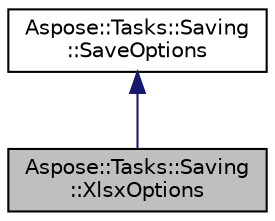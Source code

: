 digraph "Aspose::Tasks::Saving::XlsxOptions"
{
 // LATEX_PDF_SIZE
  edge [fontname="Helvetica",fontsize="10",labelfontname="Helvetica",labelfontsize="10"];
  node [fontname="Helvetica",fontsize="10",shape=record];
  Node1 [label="Aspose::Tasks::Saving\l::XlsxOptions",height=0.2,width=0.4,color="black", fillcolor="grey75", style="filled", fontcolor="black",tooltip="Allows to specify additional options when rendering project pages to XLSX."];
  Node2 -> Node1 [dir="back",color="midnightblue",fontsize="10",style="solid",fontname="Helvetica"];
  Node2 [label="Aspose::Tasks::Saving\l::SaveOptions",height=0.2,width=0.4,color="black", fillcolor="white", style="filled",URL="$class_aspose_1_1_tasks_1_1_saving_1_1_save_options.html",tooltip="This is an abstract base class for classes that allow the user to specify additional options when sav..."];
}
